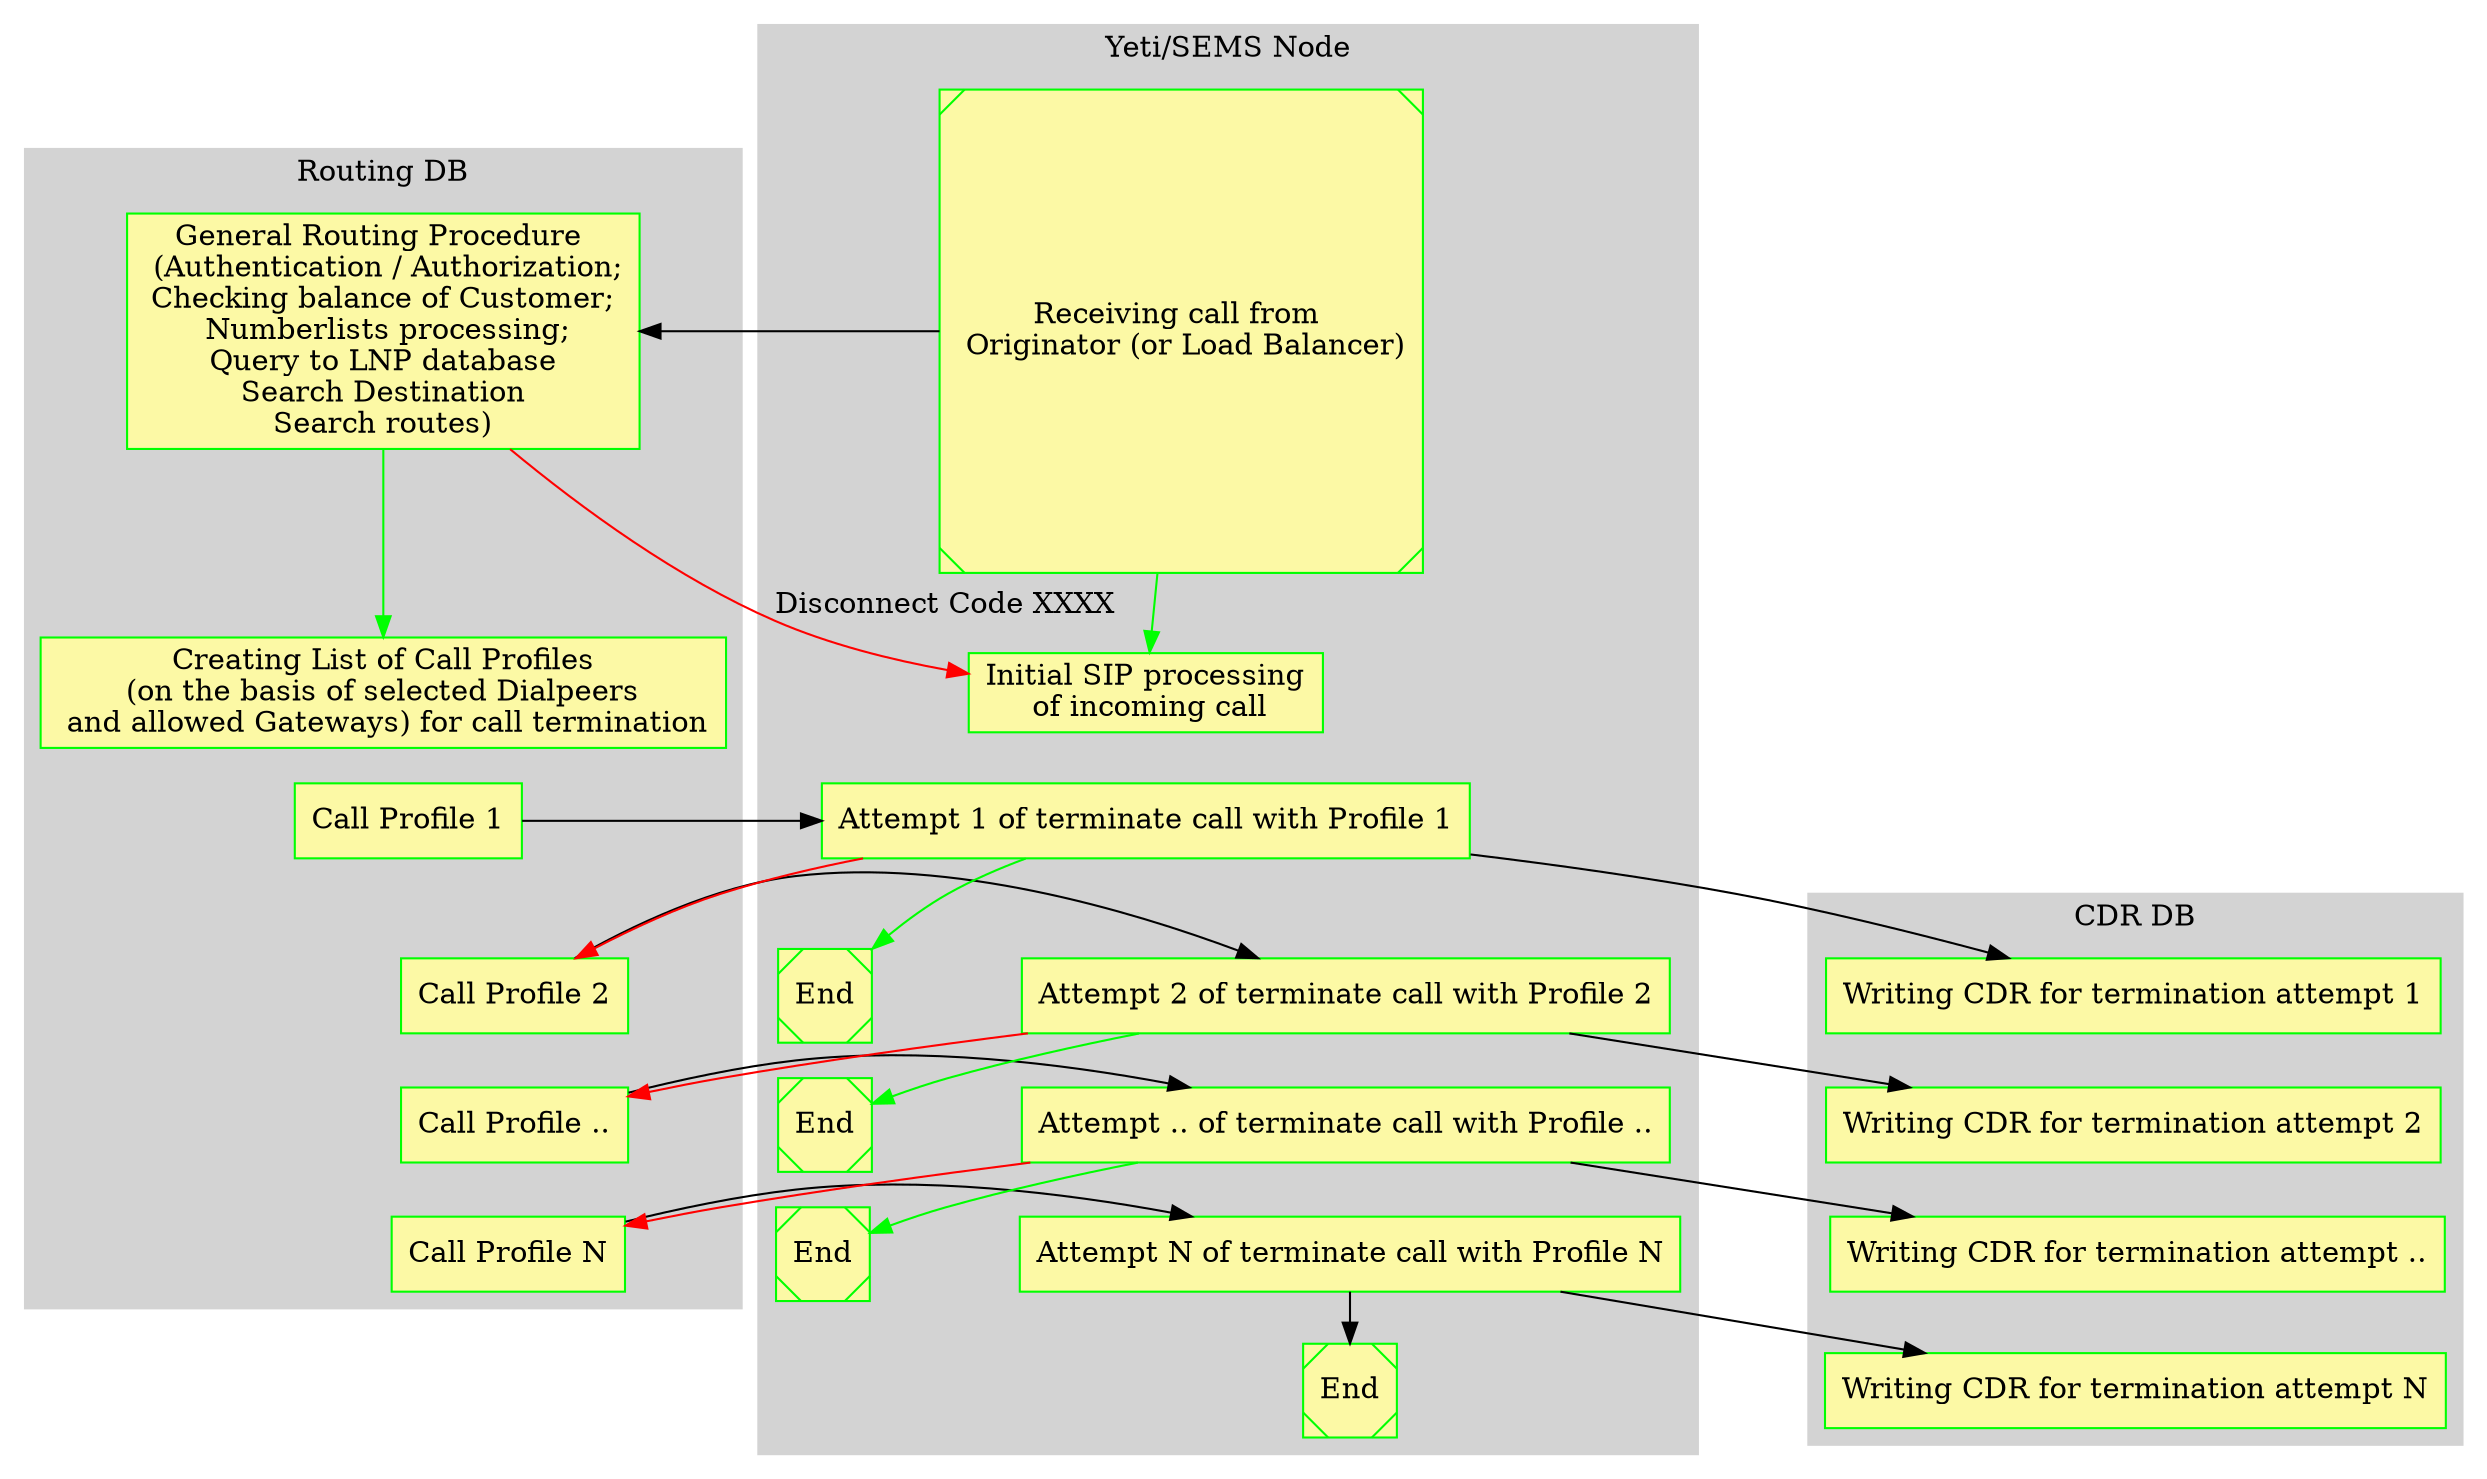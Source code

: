 digraph General {

    node [style=filled; fillcolor="#FCF9A5"];
    graph [nodesep=1, ranksep=0.2, mindist=0.5];

    subgraph cluster_Routing_DB {
        style=filled;
        color=lightgrey;
        node [style=filled,color=green];

        r_block1 [label = "General Routing Procedure \n (Authentication / Authorization;\nChecking balance of Customer;\n Numberlists processing;\nQuery to LNP database\nSearch Destination\nSearch routes)"; shape=box; sides=4];

        r_block2 [label = "Creating List of Call Profiles\n(on the basis of selected Dialpeers\n and allowed Gateways) for call termination"; shape=box; sides=4];

        r_block31 [label = "Call Profile 1"; shape=box; sides=4];
        r_block32 [label = "Call Profile 2"; shape=box; sides=4];
        r_block33 [label = "Call Profile .."; shape=box; sides=4];
        r_block34 [label = "Call Profile N"; shape=box; sides=4];

        r_block1 -> r_block2 [color=green];
        r_block2 -> r_block31 [style=invis];
        r_block31 -> r_block32 [style=invis];
        r_block32 -> r_block33 [style=invis];
        r_block33 -> r_block34 [style=invis];

        label = "Routing DB";
    }

    subgraph cluster_SEMS {
        style=filled;
        color=lightgrey;
        node [style=filled,color=green];

        s_block1 [label = "Receiving call from \n Originator (or Load Balancer)"; shape=Msquare];

        s_block2 [label = "Initial SIP processing\n of incoming call"; shape=box; sides=4];

        s_block31 [label = "Attempt 1 of terminate call with Profile 1"; shape=box; sides=4];
        s_block_end31 [label = "End"; shape=Msquare];
        s_block32 [label = "Attempt 2 of terminate call with Profile 2"; shape=box; sides=4];
        s_block_end32 [label = "End"; shape=Msquare];
        s_block33 [label = "Attempt .. of terminate call with Profile .."; shape=box; sides=4];
        s_block_end33 [label = "End"; shape=Msquare];
        s_block34 [label = "Attempt N of terminate call with Profile N"; shape=box; sides=4];
        s_block_end34 [label = "End"; shape=Msquare];

        s_block1 -> s_block2 [color=green];
        s_block2 -> s_block31 [style=invis];
        s_block31 -> s_block32 [style=invis];
        s_block31 -> s_block_end31 [color=green];
        s_block32 -> s_block33 [style=invis];
        s_block32 -> s_block_end32 [color=green];
        s_block33 -> s_block34 [style=invis];
        s_block33 -> s_block_end33 [color=green];
        s_block34 -> s_block_end34 [color=black];

        label = "Yeti/SEMS Node";
    }

    subgraph cluster_CDR {
        style=filled;
        color=lightgrey;
        node [style=filled,color=green];

        c_block1 [label = "Writing CDR for termination attempt 1"; shape=box; sides=4];
        c_block2 [label = "Writing CDR for termination attempt 2"; shape=box; sides=4];
        c_block3 [label = "Writing CDR for termination attempt .."; shape=box; sides=4];
        c_block4 [label = "Writing CDR for termination attempt N"; shape=box; sides=4];

        c_block1 -> c_block2 [style=invis];
        c_block2 -> c_block3 [style=invis];
        c_block3 -> c_block4 [style=invis];


        label = "CDR DB";
    }

    s_block1 -> r_block1 [color=black];
    r_block1 -> s_block2 [color=red; label = "Disconnect Code XXXX"];

    r_block31 -> s_block31 [color=black];
    r_block32 -> s_block32 [color=black];
    r_block33 -> s_block33 [color=black];
    r_block34 -> s_block34 [color=black];

    s_block31 -> c_block1 [color=black];
    s_block32 -> c_block2 [color=black];
    s_block33 -> c_block3 [color=black];
    s_block34 -> c_block4 [color=black];

    s_block31 -> r_block32 [color=red];
    s_block32 -> r_block33 [color=red];
    s_block33 -> r_block34 [color=red];



}